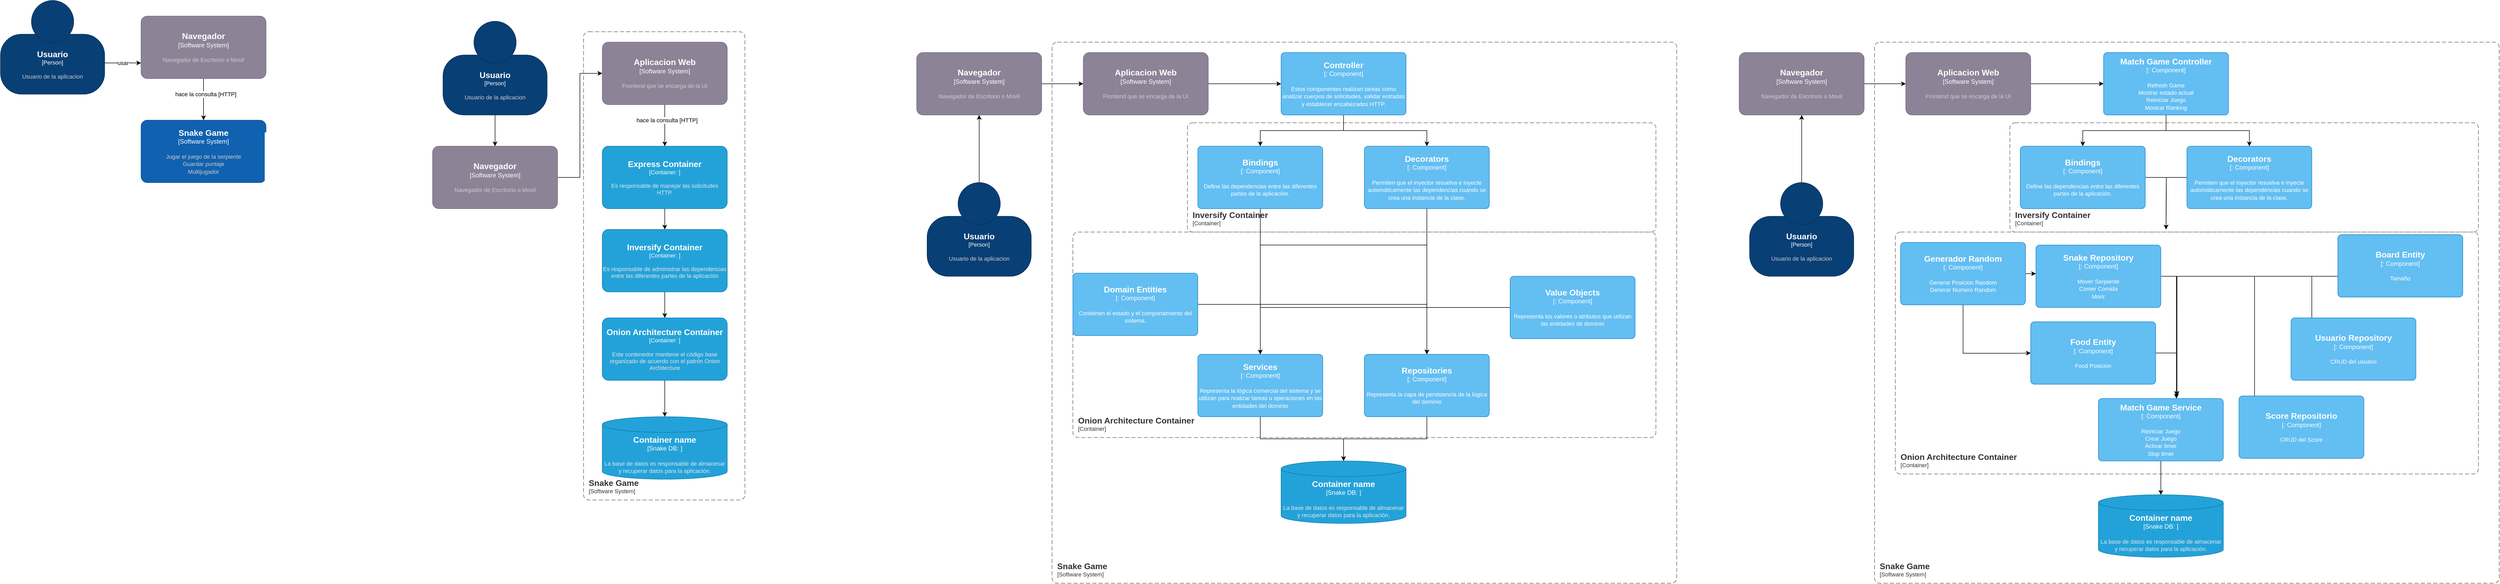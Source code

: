 <mxfile version="20.7.4" type="device"><diagram id="lMaoMi2UX7iilYHNKWhO" name="Página-1"><mxGraphModel dx="1434" dy="764" grid="1" gridSize="10" guides="1" tooltips="1" connect="1" arrows="1" fold="1" page="1" pageScale="1" pageWidth="827" pageHeight="1169" math="0" shadow="0"><root><mxCell id="0"/><mxCell id="1" parent="0"/><mxCell id="oHxj1ZGt8qhsTcHPtmDT-5" value="usar" style="edgeStyle=orthogonalEdgeStyle;rounded=0;orthogonalLoop=1;jettySize=auto;html=1;" edge="1" parent="1" source="oHxj1ZGt8qhsTcHPtmDT-1" target="oHxj1ZGt8qhsTcHPtmDT-3"><mxGeometry relative="1" as="geometry"><Array as="points"><mxPoint x="330" y="120"/><mxPoint x="330" y="120"/></Array></mxGeometry></mxCell><object placeholders="1" c4Name="Usuario" c4Type="Person" c4Description="Usuario de la aplicacion" label="&lt;font style=&quot;font-size: 16px&quot;&gt;&lt;b&gt;%c4Name%&lt;/b&gt;&lt;/font&gt;&lt;div&gt;[%c4Type%]&lt;/div&gt;&lt;br&gt;&lt;div&gt;&lt;font style=&quot;font-size: 11px&quot;&gt;&lt;font color=&quot;#cccccc&quot;&gt;%c4Description%&lt;/font&gt;&lt;/div&gt;" id="oHxj1ZGt8qhsTcHPtmDT-1"><mxCell style="html=1;fontSize=11;dashed=0;whiteSpace=wrap;fillColor=#083F75;strokeColor=#06315C;fontColor=#ffffff;shape=mxgraph.c4.person2;align=center;metaEdit=1;points=[[0.5,0,0],[1,0.5,0],[1,0.75,0],[0.75,1,0],[0.5,1,0],[0.25,1,0],[0,0.75,0],[0,0.5,0]];resizable=0;" vertex="1" parent="1"><mxGeometry x="100" width="200" height="180" as="geometry"/></mxCell></object><mxCell id="oHxj1ZGt8qhsTcHPtmDT-6" style="edgeStyle=orthogonalEdgeStyle;rounded=0;orthogonalLoop=1;jettySize=auto;html=1;" edge="1" parent="1" source="oHxj1ZGt8qhsTcHPtmDT-3" target="oHxj1ZGt8qhsTcHPtmDT-4"><mxGeometry relative="1" as="geometry"/></mxCell><mxCell id="oHxj1ZGt8qhsTcHPtmDT-7" value="&lt;span style=&quot;font-family: Helvetica, &amp;quot;VP Default&amp;quot;;&quot;&gt;hace la consulta [HTTP]&lt;/span&gt;" style="edgeLabel;html=1;align=center;verticalAlign=middle;resizable=0;points=[];" vertex="1" connectable="0" parent="oHxj1ZGt8qhsTcHPtmDT-6"><mxGeometry x="-0.25" y="4" relative="1" as="geometry"><mxPoint as="offset"/></mxGeometry></mxCell><object placeholders="1" c4Name="Navegador" c4Type="Software System" c4Description="Navegador de Escritorio o Movil" label="&lt;font style=&quot;font-size: 16px&quot;&gt;&lt;b&gt;%c4Name%&lt;/b&gt;&lt;/font&gt;&lt;div&gt;[%c4Type%]&lt;/div&gt;&lt;br&gt;&lt;div&gt;&lt;font style=&quot;font-size: 11px&quot;&gt;&lt;font color=&quot;#cccccc&quot;&gt;%c4Description%&lt;/font&gt;&lt;/div&gt;" id="oHxj1ZGt8qhsTcHPtmDT-3"><mxCell style="rounded=1;whiteSpace=wrap;html=1;labelBackgroundColor=none;fillColor=#8C8496;fontColor=#ffffff;align=center;arcSize=10;strokeColor=#736782;metaEdit=1;resizable=0;points=[[0.25,0,0],[0.5,0,0],[0.75,0,0],[1,0.25,0],[1,0.5,0],[1,0.75,0],[0.75,1,0],[0.5,1,0],[0.25,1,0],[0,0.75,0],[0,0.5,0],[0,0.25,0]];" vertex="1" parent="1"><mxGeometry x="370" y="30" width="240" height="120" as="geometry"/></mxCell></object><object placeholders="1" c4Name="Snake Game" c4Type="Software System" c4Description="Jugar el juego de la serpiente&#10;Guardar puntaje&#10;Multijugador" label="&lt;font style=&quot;font-size: 16px&quot;&gt;&lt;b&gt;%c4Name%&lt;/b&gt;&lt;/font&gt;&lt;div&gt;[%c4Type%]&lt;/div&gt;&lt;br&gt;&lt;div&gt;&lt;font style=&quot;font-size: 11px&quot;&gt;&lt;font color=&quot;#cccccc&quot;&gt;%c4Description%&lt;/font&gt;&lt;/div&gt;" id="oHxj1ZGt8qhsTcHPtmDT-4"><mxCell style="rounded=1;whiteSpace=wrap;html=1;labelBackgroundColor=none;fillColor=#1061B0;fontColor=#ffffff;align=center;arcSize=10;strokeColor=#0D5091;metaEdit=1;resizable=0;points=[[0.25,0,0],[0.5,0,0],[0.75,0,0],[1,0.25,0],[1,0.5,0],[1,0.75,0],[0.75,1,0],[0.5,1,0],[0.25,1,0],[0,0.75,0],[0,0.5,0],[0,0.25,0]];" vertex="1" parent="1"><mxGeometry x="370" y="230" width="240" height="120" as="geometry"/></mxCell></object><mxCell id="oHxj1ZGt8qhsTcHPtmDT-41" style="edgeStyle=orthogonalEdgeStyle;rounded=0;orthogonalLoop=1;jettySize=auto;html=1;entryX=0.5;entryY=0;entryDx=0;entryDy=0;entryPerimeter=0;" edge="1" parent="1" source="oHxj1ZGt8qhsTcHPtmDT-15" target="oHxj1ZGt8qhsTcHPtmDT-39"><mxGeometry relative="1" as="geometry"/></mxCell><object placeholders="1" c4Name="Usuario" c4Type="Person" c4Description="Usuario de la aplicacion" label="&lt;font style=&quot;font-size: 16px&quot;&gt;&lt;b&gt;%c4Name%&lt;/b&gt;&lt;/font&gt;&lt;div&gt;[%c4Type%]&lt;/div&gt;&lt;br&gt;&lt;div&gt;&lt;font style=&quot;font-size: 11px&quot;&gt;&lt;font color=&quot;#cccccc&quot;&gt;%c4Description%&lt;/font&gt;&lt;/div&gt;" id="oHxj1ZGt8qhsTcHPtmDT-15"><mxCell style="html=1;fontSize=11;dashed=0;whiteSpace=wrap;fillColor=#083F75;strokeColor=#06315C;fontColor=#ffffff;shape=mxgraph.c4.person2;align=center;metaEdit=1;points=[[0.5,0,0],[1,0.5,0],[1,0.75,0],[0.75,1,0],[0.5,1,0],[0.25,1,0],[0,0.75,0],[0,0.5,0]];resizable=0;" vertex="1" parent="1"><mxGeometry x="950" y="40" width="200" height="180" as="geometry"/></mxCell></object><mxCell id="oHxj1ZGt8qhsTcHPtmDT-16" style="edgeStyle=orthogonalEdgeStyle;rounded=0;orthogonalLoop=1;jettySize=auto;html=1;" edge="1" parent="1" source="oHxj1ZGt8qhsTcHPtmDT-18" target="oHxj1ZGt8qhsTcHPtmDT-20"><mxGeometry relative="1" as="geometry"><mxPoint x="1376.0" y="290" as="targetPoint"/></mxGeometry></mxCell><mxCell id="oHxj1ZGt8qhsTcHPtmDT-17" value="&lt;span style=&quot;font-family: Helvetica, &amp;quot;VP Default&amp;quot;;&quot;&gt;hace la consulta [HTTP]&lt;/span&gt;" style="edgeLabel;html=1;align=center;verticalAlign=middle;resizable=0;points=[];" vertex="1" connectable="0" parent="oHxj1ZGt8qhsTcHPtmDT-16"><mxGeometry x="-0.25" y="4" relative="1" as="geometry"><mxPoint as="offset"/></mxGeometry></mxCell><object placeholders="1" c4Name="Aplicacion Web" c4Type="Software System" c4Description="Frontend que se encarga de la UI" label="&lt;font style=&quot;font-size: 16px&quot;&gt;&lt;b&gt;%c4Name%&lt;/b&gt;&lt;/font&gt;&lt;div&gt;[%c4Type%]&lt;/div&gt;&lt;br&gt;&lt;div&gt;&lt;font style=&quot;font-size: 11px&quot;&gt;&lt;font color=&quot;#cccccc&quot;&gt;%c4Description%&lt;/font&gt;&lt;/div&gt;" id="oHxj1ZGt8qhsTcHPtmDT-18"><mxCell style="rounded=1;whiteSpace=wrap;html=1;labelBackgroundColor=none;fillColor=#8C8496;fontColor=#ffffff;align=center;arcSize=10;strokeColor=#736782;metaEdit=1;resizable=0;points=[[0.25,0,0],[0.5,0,0],[0.75,0,0],[1,0.25,0],[1,0.5,0],[1,0.75,0],[0.75,1,0],[0.5,1,0],[0.25,1,0],[0,0.75,0],[0,0.5,0],[0,0.25,0]];" vertex="1" parent="1"><mxGeometry x="1256" y="80" width="240" height="120" as="geometry"/></mxCell></object><mxCell id="oHxj1ZGt8qhsTcHPtmDT-24" style="edgeStyle=orthogonalEdgeStyle;rounded=0;orthogonalLoop=1;jettySize=auto;html=1;entryX=0.5;entryY=0;entryDx=0;entryDy=0;entryPerimeter=0;" edge="1" parent="1" source="oHxj1ZGt8qhsTcHPtmDT-20" target="oHxj1ZGt8qhsTcHPtmDT-21"><mxGeometry relative="1" as="geometry"/></mxCell><object placeholders="1" c4Name="Express Container" c4Type="Container" c4Technology="" c4Description="Es responsable de manejar las solicitudes HTTP." label="&lt;font style=&quot;font-size: 16px&quot;&gt;&lt;b&gt;%c4Name%&lt;/b&gt;&lt;/font&gt;&lt;div&gt;[%c4Type%: %c4Technology%]&lt;/div&gt;&lt;br&gt;&lt;div&gt;&lt;font style=&quot;font-size: 11px&quot;&gt;&lt;font color=&quot;#E6E6E6&quot;&gt;%c4Description%&lt;/font&gt;&lt;/div&gt;" id="oHxj1ZGt8qhsTcHPtmDT-20"><mxCell style="rounded=1;whiteSpace=wrap;html=1;fontSize=11;labelBackgroundColor=none;fillColor=#23A2D9;fontColor=#ffffff;align=center;arcSize=10;strokeColor=#0E7DAD;metaEdit=1;resizable=0;points=[[0.25,0,0],[0.5,0,0],[0.75,0,0],[1,0.25,0],[1,0.5,0],[1,0.75,0],[0.75,1,0],[0.5,1,0],[0.25,1,0],[0,0.75,0],[0,0.5,0],[0,0.25,0]];" vertex="1" parent="1"><mxGeometry x="1256" y="280" width="240" height="120" as="geometry"/></mxCell></object><mxCell id="oHxj1ZGt8qhsTcHPtmDT-25" style="edgeStyle=orthogonalEdgeStyle;rounded=0;orthogonalLoop=1;jettySize=auto;html=1;entryX=0.5;entryY=0;entryDx=0;entryDy=0;entryPerimeter=0;" edge="1" parent="1" source="oHxj1ZGt8qhsTcHPtmDT-21" target="oHxj1ZGt8qhsTcHPtmDT-22"><mxGeometry relative="1" as="geometry"/></mxCell><object placeholders="1" c4Name="Inversify Container" c4Type="Container" c4Technology="" c4Description="Es responsable de administrar las dependencias entre las diferentes partes de la aplicación" label="&lt;font style=&quot;font-size: 16px&quot;&gt;&lt;b&gt;%c4Name%&lt;/b&gt;&lt;/font&gt;&lt;div&gt;[%c4Type%: %c4Technology%]&lt;/div&gt;&lt;br&gt;&lt;div&gt;&lt;font style=&quot;font-size: 11px&quot;&gt;&lt;font color=&quot;#E6E6E6&quot;&gt;%c4Description%&lt;/font&gt;&lt;/div&gt;" id="oHxj1ZGt8qhsTcHPtmDT-21"><mxCell style="rounded=1;whiteSpace=wrap;html=1;fontSize=11;labelBackgroundColor=none;fillColor=#23A2D9;fontColor=#ffffff;align=center;arcSize=10;strokeColor=#0E7DAD;metaEdit=1;resizable=0;points=[[0.25,0,0],[0.5,0,0],[0.75,0,0],[1,0.25,0],[1,0.5,0],[1,0.75,0],[0.75,1,0],[0.5,1,0],[0.25,1,0],[0,0.75,0],[0,0.5,0],[0,0.25,0]];" vertex="1" parent="1"><mxGeometry x="1256" y="440" width="240" height="120" as="geometry"/></mxCell></object><mxCell id="oHxj1ZGt8qhsTcHPtmDT-26" style="edgeStyle=orthogonalEdgeStyle;rounded=0;orthogonalLoop=1;jettySize=auto;html=1;entryX=0.5;entryY=0;entryDx=0;entryDy=0;entryPerimeter=0;" edge="1" parent="1" source="oHxj1ZGt8qhsTcHPtmDT-22" target="oHxj1ZGt8qhsTcHPtmDT-23"><mxGeometry relative="1" as="geometry"/></mxCell><object placeholders="1" c4Name="Onion Architecture Container" c4Type="Container" c4Technology="" c4Description="Este contenedor mantiene el código base organizado de acuerdo con el patrón Onion Architecture" label="&lt;font style=&quot;font-size: 16px&quot;&gt;&lt;b&gt;%c4Name%&lt;/b&gt;&lt;/font&gt;&lt;div&gt;[%c4Type%: %c4Technology%]&lt;/div&gt;&lt;br&gt;&lt;div&gt;&lt;font style=&quot;font-size: 11px&quot;&gt;&lt;font color=&quot;#E6E6E6&quot;&gt;%c4Description%&lt;/font&gt;&lt;/div&gt;" id="oHxj1ZGt8qhsTcHPtmDT-22"><mxCell style="rounded=1;whiteSpace=wrap;html=1;fontSize=11;labelBackgroundColor=none;fillColor=#23A2D9;fontColor=#ffffff;align=center;arcSize=10;strokeColor=#0E7DAD;metaEdit=1;resizable=0;points=[[0.25,0,0],[0.5,0,0],[0.75,0,0],[1,0.25,0],[1,0.5,0],[1,0.75,0],[0.75,1,0],[0.5,1,0],[0.25,1,0],[0,0.75,0],[0,0.5,0],[0,0.25,0]];" vertex="1" parent="1"><mxGeometry x="1256" y="610" width="240" height="120" as="geometry"/></mxCell></object><object placeholders="1" c4Type="Container name" c4Container="Snake DB" c4Technology="" c4Description="La base de datos es responsable de almacenar y recuperar datos para la aplicación." label="&lt;font style=&quot;font-size: 16px&quot;&gt;&lt;b&gt;%c4Type%&lt;/b&gt;&lt;/font&gt;&lt;div&gt;[%c4Container%:&amp;nbsp;%c4Technology%]&lt;/div&gt;&lt;br&gt;&lt;div&gt;&lt;font style=&quot;font-size: 11px&quot;&gt;&lt;font color=&quot;#E6E6E6&quot;&gt;%c4Description%&lt;/font&gt;&lt;/div&gt;" id="oHxj1ZGt8qhsTcHPtmDT-23"><mxCell style="shape=cylinder3;size=15;whiteSpace=wrap;html=1;boundedLbl=1;rounded=0;labelBackgroundColor=none;fillColor=#23A2D9;fontSize=12;fontColor=#ffffff;align=center;strokeColor=#0E7DAD;metaEdit=1;points=[[0.5,0,0],[1,0.25,0],[1,0.5,0],[1,0.75,0],[0.5,1,0],[0,0.75,0],[0,0.5,0],[0,0.25,0]];resizable=0;" vertex="1" parent="1"><mxGeometry x="1256" y="800" width="240" height="120" as="geometry"/></mxCell></object><mxCell id="oHxj1ZGt8qhsTcHPtmDT-40" style="edgeStyle=orthogonalEdgeStyle;rounded=0;orthogonalLoop=1;jettySize=auto;html=1;entryX=0;entryY=0.5;entryDx=0;entryDy=0;entryPerimeter=0;" edge="1" parent="1" source="oHxj1ZGt8qhsTcHPtmDT-39" target="oHxj1ZGt8qhsTcHPtmDT-18"><mxGeometry relative="1" as="geometry"/></mxCell><object placeholders="1" c4Name="Navegador" c4Type="Software System" c4Description="Navegador de Escritorio o Movil" label="&lt;font style=&quot;font-size: 16px&quot;&gt;&lt;b&gt;%c4Name%&lt;/b&gt;&lt;/font&gt;&lt;div&gt;[%c4Type%]&lt;/div&gt;&lt;br&gt;&lt;div&gt;&lt;font style=&quot;font-size: 11px&quot;&gt;&lt;font color=&quot;#cccccc&quot;&gt;%c4Description%&lt;/font&gt;&lt;/div&gt;" id="oHxj1ZGt8qhsTcHPtmDT-39"><mxCell style="rounded=1;whiteSpace=wrap;html=1;labelBackgroundColor=none;fillColor=#8C8496;fontColor=#ffffff;align=center;arcSize=10;strokeColor=#736782;metaEdit=1;resizable=0;points=[[0.25,0,0],[0.5,0,0],[0.75,0,0],[1,0.25,0],[1,0.5,0],[1,0.75,0],[0.75,1,0],[0.5,1,0],[0.25,1,0],[0,0.75,0],[0,0.5,0],[0,0.25,0]];" vertex="1" parent="1"><mxGeometry x="930" y="280" width="240" height="120" as="geometry"/></mxCell></object><object placeholders="1" c4Name="Snake Game" c4Type="" c4Application="Software System" label="&lt;font style=&quot;font-size: 16px&quot;&gt;&lt;b&gt;&lt;div style=&quot;text-align: left&quot;&gt;%c4Name%&lt;/div&gt;&lt;/b&gt;&lt;/font&gt;&lt;div style=&quot;text-align: left&quot;&gt;[%c4Application%]&lt;/div&gt;" id="oHxj1ZGt8qhsTcHPtmDT-43"><mxCell style="rounded=1;fontSize=11;whiteSpace=wrap;html=1;dashed=1;arcSize=20;fillColor=none;strokeColor=#666666;fontColor=#333333;labelBackgroundColor=none;align=left;verticalAlign=bottom;labelBorderColor=none;spacingTop=0;spacing=10;dashPattern=8 4;metaEdit=1;rotatable=0;perimeter=rectanglePerimeter;noLabel=0;labelPadding=0;allowArrows=0;connectable=0;expand=0;recursiveResize=0;editable=1;pointerEvents=0;absoluteArcSize=1;points=[[0.25,0,0],[0.5,0,0],[0.75,0,0],[1,0.25,0],[1,0.5,0],[1,0.75,0],[0.75,1,0],[0.5,1,0],[0.25,1,0],[0,0.75,0],[0,0.5,0],[0,0.25,0]];" vertex="1" parent="1"><mxGeometry x="1220" y="60" width="310" height="900" as="geometry"/></mxCell></object><mxCell id="oHxj1ZGt8qhsTcHPtmDT-45" style="edgeStyle=orthogonalEdgeStyle;rounded=0;orthogonalLoop=1;jettySize=auto;html=1;entryX=0.5;entryY=1;entryDx=0;entryDy=0;entryPerimeter=0;" edge="1" parent="1" source="oHxj1ZGt8qhsTcHPtmDT-46" target="oHxj1ZGt8qhsTcHPtmDT-58"><mxGeometry relative="1" as="geometry"/></mxCell><object placeholders="1" c4Name="Usuario" c4Type="Person" c4Description="Usuario de la aplicacion" label="&lt;font style=&quot;font-size: 16px&quot;&gt;&lt;b&gt;%c4Name%&lt;/b&gt;&lt;/font&gt;&lt;div&gt;[%c4Type%]&lt;/div&gt;&lt;br&gt;&lt;div&gt;&lt;font style=&quot;font-size: 11px&quot;&gt;&lt;font color=&quot;#cccccc&quot;&gt;%c4Description%&lt;/font&gt;&lt;/div&gt;" id="oHxj1ZGt8qhsTcHPtmDT-46"><mxCell style="html=1;fontSize=11;dashed=0;whiteSpace=wrap;fillColor=#083F75;strokeColor=#06315C;fontColor=#ffffff;shape=mxgraph.c4.person2;align=center;metaEdit=1;points=[[0.5,0,0],[1,0.5,0],[1,0.75,0],[0.75,1,0],[0.5,1,0],[0.25,1,0],[0,0.75,0],[0,0.5,0]];resizable=0;" vertex="1" parent="1"><mxGeometry x="1880" y="350" width="200" height="180" as="geometry"/></mxCell></object><mxCell id="oHxj1ZGt8qhsTcHPtmDT-62" style="edgeStyle=orthogonalEdgeStyle;rounded=0;orthogonalLoop=1;jettySize=auto;html=1;entryX=0;entryY=0.5;entryDx=0;entryDy=0;entryPerimeter=0;" edge="1" parent="1" source="oHxj1ZGt8qhsTcHPtmDT-49" target="oHxj1ZGt8qhsTcHPtmDT-60"><mxGeometry relative="1" as="geometry"/></mxCell><object placeholders="1" c4Name="Aplicacion Web" c4Type="Software System" c4Description="Frontend que se encarga de la UI" label="&lt;font style=&quot;font-size: 16px&quot;&gt;&lt;b&gt;%c4Name%&lt;/b&gt;&lt;/font&gt;&lt;div&gt;[%c4Type%]&lt;/div&gt;&lt;br&gt;&lt;div&gt;&lt;font style=&quot;font-size: 11px&quot;&gt;&lt;font color=&quot;#cccccc&quot;&gt;%c4Description%&lt;/font&gt;&lt;/div&gt;" id="oHxj1ZGt8qhsTcHPtmDT-49"><mxCell style="rounded=1;whiteSpace=wrap;html=1;labelBackgroundColor=none;fillColor=#8C8496;fontColor=#ffffff;align=center;arcSize=10;strokeColor=#736782;metaEdit=1;resizable=0;points=[[0.25,0,0],[0.5,0,0],[0.75,0,0],[1,0.25,0],[1,0.5,0],[1,0.75,0],[0.75,1,0],[0.5,1,0],[0.25,1,0],[0,0.75,0],[0,0.5,0],[0,0.25,0]];" vertex="1" parent="1"><mxGeometry x="2180" y="100" width="240" height="120" as="geometry"/></mxCell></object><mxCell id="oHxj1ZGt8qhsTcHPtmDT-57" style="edgeStyle=orthogonalEdgeStyle;rounded=0;orthogonalLoop=1;jettySize=auto;html=1;entryX=0;entryY=0.5;entryDx=0;entryDy=0;entryPerimeter=0;" edge="1" parent="1" source="oHxj1ZGt8qhsTcHPtmDT-58" target="oHxj1ZGt8qhsTcHPtmDT-49"><mxGeometry relative="1" as="geometry"/></mxCell><object placeholders="1" c4Name="Navegador" c4Type="Software System" c4Description="Navegador de Escritorio o Movil" label="&lt;font style=&quot;font-size: 16px&quot;&gt;&lt;b&gt;%c4Name%&lt;/b&gt;&lt;/font&gt;&lt;div&gt;[%c4Type%]&lt;/div&gt;&lt;br&gt;&lt;div&gt;&lt;font style=&quot;font-size: 11px&quot;&gt;&lt;font color=&quot;#cccccc&quot;&gt;%c4Description%&lt;/font&gt;&lt;/div&gt;" id="oHxj1ZGt8qhsTcHPtmDT-58"><mxCell style="rounded=1;whiteSpace=wrap;html=1;labelBackgroundColor=none;fillColor=#8C8496;fontColor=#ffffff;align=center;arcSize=10;strokeColor=#736782;metaEdit=1;resizable=0;points=[[0.25,0,0],[0.5,0,0],[0.75,0,0],[1,0.25,0],[1,0.5,0],[1,0.75,0],[0.75,1,0],[0.5,1,0],[0.25,1,0],[0,0.75,0],[0,0.5,0],[0,0.25,0]];" vertex="1" parent="1"><mxGeometry x="1860" y="100" width="240" height="120" as="geometry"/></mxCell></object><object placeholders="1" c4Name="Snake Game" c4Type="" c4Application="Software System" label="&lt;font style=&quot;font-size: 16px&quot;&gt;&lt;b&gt;&lt;div style=&quot;text-align: left&quot;&gt;%c4Name%&lt;/div&gt;&lt;/b&gt;&lt;/font&gt;&lt;div style=&quot;text-align: left&quot;&gt;[%c4Application%]&lt;/div&gt;" id="oHxj1ZGt8qhsTcHPtmDT-59"><mxCell style="rounded=1;fontSize=11;whiteSpace=wrap;html=1;dashed=1;arcSize=20;fillColor=none;strokeColor=#666666;fontColor=#333333;labelBackgroundColor=none;align=left;verticalAlign=bottom;labelBorderColor=none;spacingTop=0;spacing=10;dashPattern=8 4;metaEdit=1;rotatable=0;perimeter=rectanglePerimeter;noLabel=0;labelPadding=0;allowArrows=0;connectable=0;expand=0;recursiveResize=0;editable=1;pointerEvents=0;absoluteArcSize=1;points=[[0.25,0,0],[0.5,0,0],[0.75,0,0],[1,0.25,0],[1,0.5,0],[1,0.75,0],[0.75,1,0],[0.5,1,0],[0.25,1,0],[0,0.75,0],[0,0.5,0],[0,0.25,0]];" vertex="1" parent="1"><mxGeometry x="2120" y="80" width="1200" height="1040" as="geometry"/></mxCell></object><mxCell id="oHxj1ZGt8qhsTcHPtmDT-63" style="edgeStyle=orthogonalEdgeStyle;rounded=0;orthogonalLoop=1;jettySize=auto;html=1;entryX=0.5;entryY=0;entryDx=0;entryDy=0;entryPerimeter=0;" edge="1" parent="1" source="oHxj1ZGt8qhsTcHPtmDT-60" target="oHxj1ZGt8qhsTcHPtmDT-61"><mxGeometry relative="1" as="geometry"/></mxCell><mxCell id="oHxj1ZGt8qhsTcHPtmDT-65" style="edgeStyle=orthogonalEdgeStyle;rounded=0;orthogonalLoop=1;jettySize=auto;html=1;entryX=0.5;entryY=0;entryDx=0;entryDy=0;entryPerimeter=0;" edge="1" parent="1" source="oHxj1ZGt8qhsTcHPtmDT-60" target="oHxj1ZGt8qhsTcHPtmDT-64"><mxGeometry relative="1" as="geometry"/></mxCell><object placeholders="1" c4Name="Controller" c4Type="" c4Technology="Component" c4Description="Estos componentes realizan tareas como analizar cuerpos de solicitudes, validar entradas y establecer encabezados HTTP." label="&lt;font style=&quot;font-size: 16px&quot;&gt;&lt;b&gt;%c4Name%&lt;/b&gt;&lt;/font&gt;&lt;div&gt;[%c4Type%: %c4Technology%]&lt;/div&gt;&lt;br&gt;&lt;div&gt;&lt;font style=&quot;font-size: 11px&quot;&gt;%c4Description%&lt;/font&gt;&lt;/div&gt;" id="oHxj1ZGt8qhsTcHPtmDT-60"><mxCell style="rounded=1;whiteSpace=wrap;html=1;labelBackgroundColor=none;fillColor=#63BEF2;fontColor=#ffffff;align=center;arcSize=6;strokeColor=#2086C9;metaEdit=1;resizable=0;points=[[0.25,0,0],[0.5,0,0],[0.75,0,0],[1,0.25,0],[1,0.5,0],[1,0.75,0],[0.75,1,0],[0.5,1,0],[0.25,1,0],[0,0.75,0],[0,0.5,0],[0,0.25,0]];" vertex="1" parent="1"><mxGeometry x="2560" y="100" width="240" height="120" as="geometry"/></mxCell></object><mxCell id="oHxj1ZGt8qhsTcHPtmDT-80" style="edgeStyle=orthogonalEdgeStyle;rounded=0;orthogonalLoop=1;jettySize=auto;html=1;" edge="1" parent="1" source="oHxj1ZGt8qhsTcHPtmDT-61" target="oHxj1ZGt8qhsTcHPtmDT-72"><mxGeometry relative="1" as="geometry"/></mxCell><mxCell id="oHxj1ZGt8qhsTcHPtmDT-81" style="edgeStyle=orthogonalEdgeStyle;rounded=0;orthogonalLoop=1;jettySize=auto;html=1;" edge="1" parent="1" source="oHxj1ZGt8qhsTcHPtmDT-61" target="oHxj1ZGt8qhsTcHPtmDT-71"><mxGeometry relative="1" as="geometry"><Array as="points"><mxPoint x="2520" y="470"/><mxPoint x="2840" y="470"/></Array></mxGeometry></mxCell><object placeholders="1" c4Name="Bindings" c4Type="" c4Technology="Component" c4Description="Define las dependencias entre las diferentes partes de la aplicación." label="&lt;font style=&quot;font-size: 16px&quot;&gt;&lt;b&gt;%c4Name%&lt;/b&gt;&lt;/font&gt;&lt;div&gt;[%c4Type%: %c4Technology%]&lt;/div&gt;&lt;br&gt;&lt;div&gt;&lt;font style=&quot;font-size: 11px&quot;&gt;%c4Description%&lt;/font&gt;&lt;/div&gt;" id="oHxj1ZGt8qhsTcHPtmDT-61"><mxCell style="rounded=1;whiteSpace=wrap;html=1;labelBackgroundColor=none;fillColor=#63BEF2;fontColor=#ffffff;align=center;arcSize=6;strokeColor=#2086C9;metaEdit=1;resizable=0;points=[[0.25,0,0],[0.5,0,0],[0.75,0,0],[1,0.25,0],[1,0.5,0],[1,0.75,0],[0.75,1,0],[0.5,1,0],[0.25,1,0],[0,0.75,0],[0,0.5,0],[0,0.25,0]];" vertex="1" parent="1"><mxGeometry x="2400" y="280" width="240" height="120" as="geometry"/></mxCell></object><mxCell id="oHxj1ZGt8qhsTcHPtmDT-73" style="edgeStyle=orthogonalEdgeStyle;rounded=0;orthogonalLoop=1;jettySize=auto;html=1;" edge="1" parent="1" source="oHxj1ZGt8qhsTcHPtmDT-64" target="oHxj1ZGt8qhsTcHPtmDT-71"><mxGeometry relative="1" as="geometry"/></mxCell><object placeholders="1" c4Name="Decorators" c4Type="" c4Technology="Component" c4Description="Permiten que el inyector resuelva e inyecte automáticamente las dependencias cuando se crea una instancia de la clase." label="&lt;font style=&quot;font-size: 16px&quot;&gt;&lt;b&gt;%c4Name%&lt;/b&gt;&lt;/font&gt;&lt;div&gt;[%c4Type%: %c4Technology%]&lt;/div&gt;&lt;br&gt;&lt;div&gt;&lt;font style=&quot;font-size: 11px&quot;&gt;%c4Description%&lt;/font&gt;&lt;/div&gt;" id="oHxj1ZGt8qhsTcHPtmDT-64"><mxCell style="rounded=1;whiteSpace=wrap;html=1;labelBackgroundColor=none;fillColor=#63BEF2;fontColor=#ffffff;align=center;arcSize=6;strokeColor=#2086C9;metaEdit=1;resizable=0;points=[[0.25,0,0],[0.5,0,0],[0.75,0,0],[1,0.25,0],[1,0.5,0],[1,0.75,0],[0.75,1,0],[0.5,1,0],[0.25,1,0],[0,0.75,0],[0,0.5,0],[0,0.25,0]];" vertex="1" parent="1"><mxGeometry x="2720" y="280" width="240" height="120" as="geometry"/></mxCell></object><object placeholders="1" c4Name="Inversify Container" c4Type="ContainerScopeBoundary" c4Application="Container" label="&lt;font style=&quot;font-size: 16px&quot;&gt;&lt;b&gt;&lt;div style=&quot;text-align: left&quot;&gt;%c4Name%&lt;/div&gt;&lt;/b&gt;&lt;/font&gt;&lt;div style=&quot;text-align: left&quot;&gt;[%c4Application%]&lt;/div&gt;" id="oHxj1ZGt8qhsTcHPtmDT-66"><mxCell style="rounded=1;fontSize=11;whiteSpace=wrap;html=1;dashed=1;arcSize=20;fillColor=none;strokeColor=#666666;fontColor=#333333;labelBackgroundColor=none;align=left;verticalAlign=bottom;labelBorderColor=none;spacingTop=0;spacing=10;dashPattern=8 4;metaEdit=1;rotatable=0;perimeter=rectanglePerimeter;noLabel=0;labelPadding=0;allowArrows=0;connectable=0;expand=0;recursiveResize=0;editable=1;pointerEvents=0;absoluteArcSize=1;points=[[0.25,0,0],[0.5,0,0],[0.75,0,0],[1,0.25,0],[1,0.5,0],[1,0.75,0],[0.75,1,0],[0.5,1,0],[0.25,1,0],[0,0.75,0],[0,0.5,0],[0,0.25,0]];" vertex="1" parent="1"><mxGeometry x="2380" y="235" width="900" height="210" as="geometry"/></mxCell></object><object placeholders="1" c4Name="Onion Architecture Container" c4Type="ContainerScopeBoundary" c4Application="Container" label="&lt;font style=&quot;font-size: 16px&quot;&gt;&lt;b&gt;&lt;div style=&quot;text-align: left&quot;&gt;%c4Name%&lt;/div&gt;&lt;/b&gt;&lt;/font&gt;&lt;div style=&quot;text-align: left&quot;&gt;[%c4Application%]&lt;/div&gt;" id="oHxj1ZGt8qhsTcHPtmDT-67"><mxCell style="rounded=1;fontSize=11;whiteSpace=wrap;html=1;dashed=1;arcSize=20;fillColor=none;strokeColor=#666666;fontColor=#333333;labelBackgroundColor=none;align=left;verticalAlign=bottom;labelBorderColor=none;spacingTop=0;spacing=10;dashPattern=8 4;metaEdit=1;rotatable=0;perimeter=rectanglePerimeter;noLabel=0;labelPadding=0;allowArrows=0;connectable=0;expand=0;recursiveResize=0;editable=1;pointerEvents=0;absoluteArcSize=1;points=[[0.25,0,0],[0.5,0,0],[0.75,0,0],[1,0.25,0],[1,0.5,0],[1,0.75,0],[0.75,1,0],[0.5,1,0],[0.25,1,0],[0,0.75,0],[0,0.5,0],[0,0.25,0]];" vertex="1" parent="1"><mxGeometry x="2160" y="445" width="1120" height="395" as="geometry"/></mxCell></object><mxCell id="oHxj1ZGt8qhsTcHPtmDT-82" style="edgeStyle=orthogonalEdgeStyle;rounded=0;orthogonalLoop=1;jettySize=auto;html=1;entryX=0.5;entryY=0;entryDx=0;entryDy=0;entryPerimeter=0;" edge="1" parent="1" source="oHxj1ZGt8qhsTcHPtmDT-69" target="oHxj1ZGt8qhsTcHPtmDT-71"><mxGeometry relative="1" as="geometry"/></mxCell><object placeholders="1" c4Name="Domain Entities" c4Type="" c4Technology="Component" c4Description="Contienen el estado y el comportamiento del sistema." label="&lt;font style=&quot;font-size: 16px&quot;&gt;&lt;b&gt;%c4Name%&lt;/b&gt;&lt;/font&gt;&lt;div&gt;[%c4Type%: %c4Technology%]&lt;/div&gt;&lt;br&gt;&lt;div&gt;&lt;font style=&quot;font-size: 11px&quot;&gt;%c4Description%&lt;/font&gt;&lt;/div&gt;" id="oHxj1ZGt8qhsTcHPtmDT-69"><mxCell style="rounded=1;whiteSpace=wrap;html=1;labelBackgroundColor=none;fillColor=#63BEF2;fontColor=#ffffff;align=center;arcSize=6;strokeColor=#2086C9;metaEdit=1;resizable=0;points=[[0.25,0,0],[0.5,0,0],[0.75,0,0],[1,0.25,0],[1,0.5,0],[1,0.75,0],[0.75,1,0],[0.5,1,0],[0.25,1,0],[0,0.75,0],[0,0.5,0],[0,0.25,0]];" vertex="1" parent="1"><mxGeometry x="2160" y="524" width="240" height="120" as="geometry"/></mxCell></object><mxCell id="oHxj1ZGt8qhsTcHPtmDT-84" style="edgeStyle=orthogonalEdgeStyle;rounded=0;orthogonalLoop=1;jettySize=auto;html=1;entryX=0.5;entryY=0;entryDx=0;entryDy=0;entryPerimeter=0;" edge="1" parent="1" source="oHxj1ZGt8qhsTcHPtmDT-70" target="oHxj1ZGt8qhsTcHPtmDT-72"><mxGeometry relative="1" as="geometry"><Array as="points"><mxPoint x="3120" y="590"/><mxPoint x="2520" y="590"/></Array></mxGeometry></mxCell><object placeholders="1" c4Name="Value Objects" c4Type="" c4Technology="Component" c4Description="Representa los valores o atributos que utilizan las entidades de dominio" label="&lt;font style=&quot;font-size: 16px&quot;&gt;&lt;b&gt;%c4Name%&lt;/b&gt;&lt;/font&gt;&lt;div&gt;[%c4Type%: %c4Technology%]&lt;/div&gt;&lt;br&gt;&lt;div&gt;&lt;font style=&quot;font-size: 11px&quot;&gt;%c4Description%&lt;/font&gt;&lt;/div&gt;" id="oHxj1ZGt8qhsTcHPtmDT-70"><mxCell style="rounded=1;whiteSpace=wrap;html=1;labelBackgroundColor=none;fillColor=#63BEF2;fontColor=#ffffff;align=center;arcSize=6;strokeColor=#2086C9;metaEdit=1;resizable=0;points=[[0.25,0,0],[0.5,0,0],[0.75,0,0],[1,0.25,0],[1,0.5,0],[1,0.75,0],[0.75,1,0],[0.5,1,0],[0.25,1,0],[0,0.75,0],[0,0.5,0],[0,0.25,0]];" vertex="1" parent="1"><mxGeometry x="3000" y="530" width="240" height="120" as="geometry"/></mxCell></object><mxCell id="oHxj1ZGt8qhsTcHPtmDT-87" style="edgeStyle=orthogonalEdgeStyle;rounded=0;orthogonalLoop=1;jettySize=auto;html=1;" edge="1" parent="1" source="oHxj1ZGt8qhsTcHPtmDT-71" target="oHxj1ZGt8qhsTcHPtmDT-85"><mxGeometry relative="1" as="geometry"/></mxCell><object placeholders="1" c4Name="Repositories" c4Type="" c4Technology="Component" c4Description="Representa la capa de persistencia de la lógica del dominio" label="&lt;font style=&quot;font-size: 16px&quot;&gt;&lt;b&gt;%c4Name%&lt;/b&gt;&lt;/font&gt;&lt;div&gt;[%c4Type%: %c4Technology%]&lt;/div&gt;&lt;br&gt;&lt;div&gt;&lt;font style=&quot;font-size: 11px&quot;&gt;%c4Description%&lt;/font&gt;&lt;/div&gt;" id="oHxj1ZGt8qhsTcHPtmDT-71"><mxCell style="rounded=1;whiteSpace=wrap;html=1;labelBackgroundColor=none;fillColor=#63BEF2;fontColor=#ffffff;align=center;arcSize=6;strokeColor=#2086C9;metaEdit=1;resizable=0;points=[[0.25,0,0],[0.5,0,0],[0.75,0,0],[1,0.25,0],[1,0.5,0],[1,0.75,0],[0.75,1,0],[0.5,1,0],[0.25,1,0],[0,0.75,0],[0,0.5,0],[0,0.25,0]];" vertex="1" parent="1"><mxGeometry x="2720" y="680" width="240" height="120" as="geometry"/></mxCell></object><mxCell id="oHxj1ZGt8qhsTcHPtmDT-86" style="edgeStyle=orthogonalEdgeStyle;rounded=0;orthogonalLoop=1;jettySize=auto;html=1;" edge="1" parent="1" source="oHxj1ZGt8qhsTcHPtmDT-72" target="oHxj1ZGt8qhsTcHPtmDT-85"><mxGeometry relative="1" as="geometry"/></mxCell><object placeholders="1" c4Name="Services" c4Type="" c4Technology="Component" c4Description="Representa la lógica comercial del sistema y se utilizan para realizar tareas u operaciones en las entidades del dominio" label="&lt;font style=&quot;font-size: 16px&quot;&gt;&lt;b&gt;%c4Name%&lt;/b&gt;&lt;/font&gt;&lt;div&gt;[%c4Type%: %c4Technology%]&lt;/div&gt;&lt;br&gt;&lt;div&gt;&lt;font style=&quot;font-size: 11px&quot;&gt;%c4Description%&lt;/font&gt;&lt;/div&gt;" id="oHxj1ZGt8qhsTcHPtmDT-72"><mxCell style="rounded=1;whiteSpace=wrap;html=1;labelBackgroundColor=none;fillColor=#63BEF2;fontColor=#ffffff;align=center;arcSize=6;strokeColor=#2086C9;metaEdit=1;resizable=0;points=[[0.25,0,0],[0.5,0,0],[0.75,0,0],[1,0.25,0],[1,0.5,0],[1,0.75,0],[0.75,1,0],[0.5,1,0],[0.25,1,0],[0,0.75,0],[0,0.5,0],[0,0.25,0]];" vertex="1" parent="1"><mxGeometry x="2400" y="680" width="240" height="120" as="geometry"/></mxCell></object><object placeholders="1" c4Type="Container name" c4Container="Snake DB" c4Technology="" c4Description="La base de datos es responsable de almacenar y recuperar datos para la aplicación." label="&lt;font style=&quot;font-size: 16px&quot;&gt;&lt;b&gt;%c4Type%&lt;/b&gt;&lt;/font&gt;&lt;div&gt;[%c4Container%:&amp;nbsp;%c4Technology%]&lt;/div&gt;&lt;br&gt;&lt;div&gt;&lt;font style=&quot;font-size: 11px&quot;&gt;&lt;font color=&quot;#E6E6E6&quot;&gt;%c4Description%&lt;/font&gt;&lt;/div&gt;" id="oHxj1ZGt8qhsTcHPtmDT-85"><mxCell style="shape=cylinder3;size=15;whiteSpace=wrap;html=1;boundedLbl=1;rounded=0;labelBackgroundColor=none;fillColor=#23A2D9;fontSize=12;fontColor=#ffffff;align=center;strokeColor=#0E7DAD;metaEdit=1;points=[[0.5,0,0],[1,0.25,0],[1,0.5,0],[1,0.75,0],[0.5,1,0],[0,0.75,0],[0,0.5,0],[0,0.25,0]];resizable=0;" vertex="1" parent="1"><mxGeometry x="2560" y="885" width="240" height="120" as="geometry"/></mxCell></object><mxCell id="oHxj1ZGt8qhsTcHPtmDT-88" style="edgeStyle=orthogonalEdgeStyle;rounded=0;orthogonalLoop=1;jettySize=auto;html=1;entryX=0.5;entryY=1;entryDx=0;entryDy=0;entryPerimeter=0;" edge="1" parent="1" source="oHxj1ZGt8qhsTcHPtmDT-89" target="oHxj1ZGt8qhsTcHPtmDT-93"><mxGeometry relative="1" as="geometry"/></mxCell><object placeholders="1" c4Name="Usuario" c4Type="Person" c4Description="Usuario de la aplicacion" label="&lt;font style=&quot;font-size: 16px&quot;&gt;&lt;b&gt;%c4Name%&lt;/b&gt;&lt;/font&gt;&lt;div&gt;[%c4Type%]&lt;/div&gt;&lt;br&gt;&lt;div&gt;&lt;font style=&quot;font-size: 11px&quot;&gt;&lt;font color=&quot;#cccccc&quot;&gt;%c4Description%&lt;/font&gt;&lt;/div&gt;" id="oHxj1ZGt8qhsTcHPtmDT-89"><mxCell style="html=1;fontSize=11;dashed=0;whiteSpace=wrap;fillColor=#083F75;strokeColor=#06315C;fontColor=#ffffff;shape=mxgraph.c4.person2;align=center;metaEdit=1;points=[[0.5,0,0],[1,0.5,0],[1,0.75,0],[0.75,1,0],[0.5,1,0],[0.25,1,0],[0,0.75,0],[0,0.5,0]];resizable=0;" vertex="1" parent="1"><mxGeometry x="3460" y="350" width="200" height="180" as="geometry"/></mxCell></object><mxCell id="oHxj1ZGt8qhsTcHPtmDT-90" style="edgeStyle=orthogonalEdgeStyle;rounded=0;orthogonalLoop=1;jettySize=auto;html=1;entryX=0;entryY=0.5;entryDx=0;entryDy=0;entryPerimeter=0;" edge="1" parent="1" source="oHxj1ZGt8qhsTcHPtmDT-91" target="oHxj1ZGt8qhsTcHPtmDT-97"><mxGeometry relative="1" as="geometry"/></mxCell><object placeholders="1" c4Name="Aplicacion Web" c4Type="Software System" c4Description="Frontend que se encarga de la UI" label="&lt;font style=&quot;font-size: 16px&quot;&gt;&lt;b&gt;%c4Name%&lt;/b&gt;&lt;/font&gt;&lt;div&gt;[%c4Type%]&lt;/div&gt;&lt;br&gt;&lt;div&gt;&lt;font style=&quot;font-size: 11px&quot;&gt;&lt;font color=&quot;#cccccc&quot;&gt;%c4Description%&lt;/font&gt;&lt;/div&gt;" id="oHxj1ZGt8qhsTcHPtmDT-91"><mxCell style="rounded=1;whiteSpace=wrap;html=1;labelBackgroundColor=none;fillColor=#8C8496;fontColor=#ffffff;align=center;arcSize=10;strokeColor=#736782;metaEdit=1;resizable=0;points=[[0.25,0,0],[0.5,0,0],[0.75,0,0],[1,0.25,0],[1,0.5,0],[1,0.75,0],[0.75,1,0],[0.5,1,0],[0.25,1,0],[0,0.75,0],[0,0.5,0],[0,0.25,0]];" vertex="1" parent="1"><mxGeometry x="3760" y="100" width="240" height="120" as="geometry"/></mxCell></object><mxCell id="oHxj1ZGt8qhsTcHPtmDT-92" style="edgeStyle=orthogonalEdgeStyle;rounded=0;orthogonalLoop=1;jettySize=auto;html=1;entryX=0;entryY=0.5;entryDx=0;entryDy=0;entryPerimeter=0;" edge="1" parent="1" source="oHxj1ZGt8qhsTcHPtmDT-93" target="oHxj1ZGt8qhsTcHPtmDT-91"><mxGeometry relative="1" as="geometry"/></mxCell><object placeholders="1" c4Name="Navegador" c4Type="Software System" c4Description="Navegador de Escritorio o Movil" label="&lt;font style=&quot;font-size: 16px&quot;&gt;&lt;b&gt;%c4Name%&lt;/b&gt;&lt;/font&gt;&lt;div&gt;[%c4Type%]&lt;/div&gt;&lt;br&gt;&lt;div&gt;&lt;font style=&quot;font-size: 11px&quot;&gt;&lt;font color=&quot;#cccccc&quot;&gt;%c4Description%&lt;/font&gt;&lt;/div&gt;" id="oHxj1ZGt8qhsTcHPtmDT-93"><mxCell style="rounded=1;whiteSpace=wrap;html=1;labelBackgroundColor=none;fillColor=#8C8496;fontColor=#ffffff;align=center;arcSize=10;strokeColor=#736782;metaEdit=1;resizable=0;points=[[0.25,0,0],[0.5,0,0],[0.75,0,0],[1,0.25,0],[1,0.5,0],[1,0.75,0],[0.75,1,0],[0.5,1,0],[0.25,1,0],[0,0.75,0],[0,0.5,0],[0,0.25,0]];" vertex="1" parent="1"><mxGeometry x="3440" y="100" width="240" height="120" as="geometry"/></mxCell></object><object placeholders="1" c4Name="Snake Game" c4Type="" c4Application="Software System" label="&lt;font style=&quot;font-size: 16px&quot;&gt;&lt;b&gt;&lt;div style=&quot;text-align: left&quot;&gt;%c4Name%&lt;/div&gt;&lt;/b&gt;&lt;/font&gt;&lt;div style=&quot;text-align: left&quot;&gt;[%c4Application%]&lt;/div&gt;" id="oHxj1ZGt8qhsTcHPtmDT-94"><mxCell style="rounded=1;fontSize=11;whiteSpace=wrap;html=1;dashed=1;arcSize=20;fillColor=none;strokeColor=#666666;fontColor=#333333;labelBackgroundColor=none;align=left;verticalAlign=bottom;labelBorderColor=none;spacingTop=0;spacing=10;dashPattern=8 4;metaEdit=1;rotatable=0;perimeter=rectanglePerimeter;noLabel=0;labelPadding=0;allowArrows=0;connectable=0;expand=0;recursiveResize=0;editable=1;pointerEvents=0;absoluteArcSize=1;points=[[0.25,0,0],[0.5,0,0],[0.75,0,0],[1,0.25,0],[1,0.5,0],[1,0.75,0],[0.75,1,0],[0.5,1,0],[0.25,1,0],[0,0.75,0],[0,0.5,0],[0,0.25,0]];" vertex="1" parent="1"><mxGeometry x="3700" y="80" width="1200" height="1040" as="geometry"/></mxCell></object><mxCell id="oHxj1ZGt8qhsTcHPtmDT-95" style="edgeStyle=orthogonalEdgeStyle;rounded=0;orthogonalLoop=1;jettySize=auto;html=1;entryX=0.5;entryY=0;entryDx=0;entryDy=0;entryPerimeter=0;" edge="1" parent="1" source="oHxj1ZGt8qhsTcHPtmDT-97" target="oHxj1ZGt8qhsTcHPtmDT-100"><mxGeometry relative="1" as="geometry"/></mxCell><mxCell id="oHxj1ZGt8qhsTcHPtmDT-96" style="edgeStyle=orthogonalEdgeStyle;rounded=0;orthogonalLoop=1;jettySize=auto;html=1;entryX=0.5;entryY=0;entryDx=0;entryDy=0;entryPerimeter=0;" edge="1" parent="1" source="oHxj1ZGt8qhsTcHPtmDT-97" target="oHxj1ZGt8qhsTcHPtmDT-102"><mxGeometry relative="1" as="geometry"/></mxCell><object placeholders="1" c4Name="Match Game Controller" c4Type="" c4Technology="Component" c4Description="Refresh Game&#10;Mostrar estado actual&#10;Reiniciar Juego&#10;Mostrar Ranking" label="&lt;font style=&quot;font-size: 16px&quot;&gt;&lt;b&gt;%c4Name%&lt;/b&gt;&lt;/font&gt;&lt;div&gt;[%c4Type%: %c4Technology%]&lt;/div&gt;&lt;br&gt;&lt;div&gt;&lt;font style=&quot;font-size: 11px&quot;&gt;%c4Description%&lt;/font&gt;&lt;/div&gt;" id="oHxj1ZGt8qhsTcHPtmDT-97"><mxCell style="rounded=1;whiteSpace=wrap;html=1;labelBackgroundColor=none;fillColor=#63BEF2;fontColor=#ffffff;align=center;arcSize=6;strokeColor=#2086C9;metaEdit=1;resizable=0;points=[[0.25,0,0],[0.5,0,0],[0.75,0,0],[1,0.25,0],[1,0.5,0],[1,0.75,0],[0.75,1,0],[0.5,1,0],[0.25,1,0],[0,0.75,0],[0,0.5,0],[0,0.25,0]];" vertex="1" parent="1"><mxGeometry x="4140" y="100" width="240" height="120" as="geometry"/></mxCell></object><mxCell id="oHxj1ZGt8qhsTcHPtmDT-125" style="edgeStyle=orthogonalEdgeStyle;rounded=0;orthogonalLoop=1;jettySize=auto;html=1;" edge="1" parent="1" source="oHxj1ZGt8qhsTcHPtmDT-100"><mxGeometry relative="1" as="geometry"><mxPoint x="4260" y="440" as="targetPoint"/></mxGeometry></mxCell><object placeholders="1" c4Name="Bindings" c4Type="" c4Technology="Component" c4Description="Define las dependencias entre las diferentes partes de la aplicación." label="&lt;font style=&quot;font-size: 16px&quot;&gt;&lt;b&gt;%c4Name%&lt;/b&gt;&lt;/font&gt;&lt;div&gt;[%c4Type%: %c4Technology%]&lt;/div&gt;&lt;br&gt;&lt;div&gt;&lt;font style=&quot;font-size: 11px&quot;&gt;%c4Description%&lt;/font&gt;&lt;/div&gt;" id="oHxj1ZGt8qhsTcHPtmDT-100"><mxCell style="rounded=1;whiteSpace=wrap;html=1;labelBackgroundColor=none;fillColor=#63BEF2;fontColor=#ffffff;align=center;arcSize=6;strokeColor=#2086C9;metaEdit=1;resizable=0;points=[[0.25,0,0],[0.5,0,0],[0.75,0,0],[1,0.25,0],[1,0.5,0],[1,0.75,0],[0.75,1,0],[0.5,1,0],[0.25,1,0],[0,0.75,0],[0,0.5,0],[0,0.25,0]];" vertex="1" parent="1"><mxGeometry x="3980" y="280" width="240" height="120" as="geometry"/></mxCell></object><mxCell id="oHxj1ZGt8qhsTcHPtmDT-126" style="edgeStyle=orthogonalEdgeStyle;rounded=0;orthogonalLoop=1;jettySize=auto;html=1;" edge="1" parent="1" source="oHxj1ZGt8qhsTcHPtmDT-102"><mxGeometry relative="1" as="geometry"><mxPoint x="4260" y="440" as="targetPoint"/></mxGeometry></mxCell><object placeholders="1" c4Name="Decorators" c4Type="" c4Technology="Component" c4Description="Permiten que el inyector resuelva e inyecte automáticamente las dependencias cuando se crea una instancia de la clase." label="&lt;font style=&quot;font-size: 16px&quot;&gt;&lt;b&gt;%c4Name%&lt;/b&gt;&lt;/font&gt;&lt;div&gt;[%c4Type%: %c4Technology%]&lt;/div&gt;&lt;br&gt;&lt;div&gt;&lt;font style=&quot;font-size: 11px&quot;&gt;%c4Description%&lt;/font&gt;&lt;/div&gt;" id="oHxj1ZGt8qhsTcHPtmDT-102"><mxCell style="rounded=1;whiteSpace=wrap;html=1;labelBackgroundColor=none;fillColor=#63BEF2;fontColor=#ffffff;align=center;arcSize=6;strokeColor=#2086C9;metaEdit=1;resizable=0;points=[[0.25,0,0],[0.5,0,0],[0.75,0,0],[1,0.25,0],[1,0.5,0],[1,0.75,0],[0.75,1,0],[0.5,1,0],[0.25,1,0],[0,0.75,0],[0,0.5,0],[0,0.25,0]];" vertex="1" parent="1"><mxGeometry x="4300" y="280" width="240" height="120" as="geometry"/></mxCell></object><object placeholders="1" c4Name="Inversify Container" c4Type="ContainerScopeBoundary" c4Application="Container" label="&lt;font style=&quot;font-size: 16px&quot;&gt;&lt;b&gt;&lt;div style=&quot;text-align: left&quot;&gt;%c4Name%&lt;/div&gt;&lt;/b&gt;&lt;/font&gt;&lt;div style=&quot;text-align: left&quot;&gt;[%c4Application%]&lt;/div&gt;" id="oHxj1ZGt8qhsTcHPtmDT-103"><mxCell style="rounded=1;fontSize=11;whiteSpace=wrap;html=1;dashed=1;arcSize=20;fillColor=none;strokeColor=#666666;fontColor=#333333;labelBackgroundColor=none;align=left;verticalAlign=bottom;labelBorderColor=none;spacingTop=0;spacing=10;dashPattern=8 4;metaEdit=1;rotatable=0;perimeter=rectanglePerimeter;noLabel=0;labelPadding=0;allowArrows=0;connectable=0;expand=0;recursiveResize=0;editable=1;pointerEvents=0;absoluteArcSize=1;points=[[0.25,0,0],[0.5,0,0],[0.75,0,0],[1,0.25,0],[1,0.5,0],[1,0.75,0],[0.75,1,0],[0.5,1,0],[0.25,1,0],[0,0.75,0],[0,0.5,0],[0,0.25,0]];" vertex="1" parent="1"><mxGeometry x="3960" y="235" width="900" height="210" as="geometry"/></mxCell></object><object placeholders="1" c4Name="Onion Architecture Container" c4Type="ContainerScopeBoundary" c4Application="Container" label="&lt;font style=&quot;font-size: 16px&quot;&gt;&lt;b&gt;&lt;div style=&quot;text-align: left&quot;&gt;%c4Name%&lt;/div&gt;&lt;/b&gt;&lt;/font&gt;&lt;div style=&quot;text-align: left&quot;&gt;[%c4Application%]&lt;/div&gt;" id="oHxj1ZGt8qhsTcHPtmDT-104"><mxCell style="rounded=1;fontSize=11;whiteSpace=wrap;html=1;dashed=1;arcSize=20;fillColor=none;strokeColor=#666666;fontColor=#333333;labelBackgroundColor=none;align=left;verticalAlign=bottom;labelBorderColor=none;spacingTop=0;spacing=10;dashPattern=8 4;metaEdit=1;rotatable=0;perimeter=rectanglePerimeter;noLabel=0;labelPadding=0;allowArrows=0;connectable=0;expand=0;recursiveResize=0;editable=1;pointerEvents=0;absoluteArcSize=1;points=[[0.25,0,0],[0.5,0,0],[0.75,0,0],[1,0.25,0],[1,0.5,0],[1,0.75,0],[0.75,1,0],[0.5,1,0],[0.25,1,0],[0,0.75,0],[0,0.5,0],[0,0.25,0]];" vertex="1" parent="1"><mxGeometry x="3740" y="445" width="1120" height="465" as="geometry"/></mxCell></object><mxCell id="oHxj1ZGt8qhsTcHPtmDT-116" style="edgeStyle=orthogonalEdgeStyle;rounded=0;orthogonalLoop=1;jettySize=auto;html=1;" edge="1" parent="1" source="oHxj1ZGt8qhsTcHPtmDT-106" target="oHxj1ZGt8qhsTcHPtmDT-110"><mxGeometry x="-0.081" y="30" relative="1" as="geometry"><Array as="points"><mxPoint x="4430" y="530"/><mxPoint x="4280" y="530"/></Array><mxPoint as="offset"/></mxGeometry></mxCell><object placeholders="1" c4Name="Score Repositorio" c4Type="" c4Technology="Component" c4Description="CRUD del Score" label="&lt;font style=&quot;font-size: 16px&quot;&gt;&lt;b&gt;%c4Name%&lt;/b&gt;&lt;/font&gt;&lt;div&gt;[%c4Type%: %c4Technology%]&lt;/div&gt;&lt;br&gt;&lt;div&gt;&lt;font style=&quot;font-size: 11px&quot;&gt;%c4Description%&lt;/font&gt;&lt;/div&gt;" id="oHxj1ZGt8qhsTcHPtmDT-106"><mxCell style="rounded=1;whiteSpace=wrap;html=1;labelBackgroundColor=none;fillColor=#63BEF2;fontColor=#ffffff;align=center;arcSize=6;strokeColor=#2086C9;metaEdit=1;resizable=0;points=[[0.25,0,0],[0.5,0,0],[0.75,0,0],[1,0.25,0],[1,0.5,0],[1,0.75,0],[0.75,1,0],[0.5,1,0],[0.25,1,0],[0,0.75,0],[0,0.5,0],[0,0.25,0]];" vertex="1" parent="1"><mxGeometry x="4400" y="760" width="240" height="120" as="geometry"/></mxCell></object><mxCell id="oHxj1ZGt8qhsTcHPtmDT-115" style="edgeStyle=orthogonalEdgeStyle;rounded=0;orthogonalLoop=1;jettySize=auto;html=1;" edge="1" parent="1" source="oHxj1ZGt8qhsTcHPtmDT-108" target="oHxj1ZGt8qhsTcHPtmDT-110"><mxGeometry relative="1" as="geometry"><Array as="points"><mxPoint x="4540" y="530"/><mxPoint x="4280" y="530"/></Array></mxGeometry></mxCell><object placeholders="1" c4Name="Usuario Repository" c4Type="" c4Technology="Component" c4Description="CRUD del usuario" label="&lt;font style=&quot;font-size: 16px&quot;&gt;&lt;b&gt;%c4Name%&lt;/b&gt;&lt;/font&gt;&lt;div&gt;[%c4Type%: %c4Technology%]&lt;/div&gt;&lt;br&gt;&lt;div&gt;&lt;font style=&quot;font-size: 11px&quot;&gt;%c4Description%&lt;/font&gt;&lt;/div&gt;" id="oHxj1ZGt8qhsTcHPtmDT-108"><mxCell style="rounded=1;whiteSpace=wrap;html=1;labelBackgroundColor=none;fillColor=#63BEF2;fontColor=#ffffff;align=center;arcSize=6;strokeColor=#2086C9;metaEdit=1;resizable=0;points=[[0.25,0,0],[0.5,0,0],[0.75,0,0],[1,0.25,0],[1,0.5,0],[1,0.75,0],[0.75,1,0],[0.5,1,0],[0.25,1,0],[0,0.75,0],[0,0.5,0],[0,0.25,0]];" vertex="1" parent="1"><mxGeometry x="4500" y="610" width="240" height="120" as="geometry"/></mxCell></object><mxCell id="oHxj1ZGt8qhsTcHPtmDT-109" style="edgeStyle=orthogonalEdgeStyle;rounded=0;orthogonalLoop=1;jettySize=auto;html=1;" edge="1" parent="1" source="oHxj1ZGt8qhsTcHPtmDT-110" target="oHxj1ZGt8qhsTcHPtmDT-113"><mxGeometry relative="1" as="geometry"/></mxCell><object placeholders="1" c4Name="Match Game Service" c4Type="" c4Technology="Component" c4Description="Reiniciar Juego&#10;Crear Juego&#10;Activar timer&#10;Stop timer" label="&lt;font style=&quot;font-size: 16px&quot;&gt;&lt;b&gt;%c4Name%&lt;/b&gt;&lt;/font&gt;&lt;div&gt;[%c4Type%: %c4Technology%]&lt;/div&gt;&lt;br&gt;&lt;div&gt;&lt;font style=&quot;font-size: 11px&quot;&gt;%c4Description%&lt;/font&gt;&lt;/div&gt;" id="oHxj1ZGt8qhsTcHPtmDT-110"><mxCell style="rounded=1;whiteSpace=wrap;html=1;labelBackgroundColor=none;fillColor=#63BEF2;fontColor=#ffffff;align=center;arcSize=6;strokeColor=#2086C9;metaEdit=1;resizable=0;points=[[0.25,0,0],[0.5,0,0],[0.75,0,0],[1,0.25,0],[1,0.5,0],[1,0.75,0],[0.75,1,0],[0.5,1,0],[0.25,1,0],[0,0.75,0],[0,0.5,0],[0,0.25,0]];" vertex="1" parent="1"><mxGeometry x="4130" y="765" width="240" height="120" as="geometry"/></mxCell></object><mxCell id="oHxj1ZGt8qhsTcHPtmDT-114" style="edgeStyle=orthogonalEdgeStyle;rounded=0;orthogonalLoop=1;jettySize=auto;html=1;" edge="1" parent="1" source="oHxj1ZGt8qhsTcHPtmDT-112" target="oHxj1ZGt8qhsTcHPtmDT-110"><mxGeometry relative="1" as="geometry"><Array as="points"><mxPoint x="4280" y="530"/></Array></mxGeometry></mxCell><object placeholders="1" c4Name="Snake Repository" c4Type="" c4Technology="Component" c4Description="Mover Serpiente&#10;Comer Comida&#10;Morir" label="&lt;font style=&quot;font-size: 16px&quot;&gt;&lt;b&gt;%c4Name%&lt;/b&gt;&lt;/font&gt;&lt;div&gt;[%c4Type%: %c4Technology%]&lt;/div&gt;&lt;br&gt;&lt;div&gt;&lt;font style=&quot;font-size: 11px&quot;&gt;%c4Description%&lt;/font&gt;&lt;/div&gt;" id="oHxj1ZGt8qhsTcHPtmDT-112"><mxCell style="rounded=1;whiteSpace=wrap;html=1;labelBackgroundColor=none;fillColor=#63BEF2;fontColor=#ffffff;align=center;arcSize=6;strokeColor=#2086C9;metaEdit=1;resizable=0;points=[[0.25,0,0],[0.5,0,0],[0.75,0,0],[1,0.25,0],[1,0.5,0],[1,0.75,0],[0.75,1,0],[0.5,1,0],[0.25,1,0],[0,0.75,0],[0,0.5,0],[0,0.25,0]];" vertex="1" parent="1"><mxGeometry x="4010" y="470" width="240" height="120" as="geometry"/></mxCell></object><object placeholders="1" c4Type="Container name" c4Container="Snake DB" c4Technology="" c4Description="La base de datos es responsable de almacenar y recuperar datos para la aplicación." label="&lt;font style=&quot;font-size: 16px&quot;&gt;&lt;b&gt;%c4Type%&lt;/b&gt;&lt;/font&gt;&lt;div&gt;[%c4Container%:&amp;nbsp;%c4Technology%]&lt;/div&gt;&lt;br&gt;&lt;div&gt;&lt;font style=&quot;font-size: 11px&quot;&gt;&lt;font color=&quot;#E6E6E6&quot;&gt;%c4Description%&lt;/font&gt;&lt;/div&gt;" id="oHxj1ZGt8qhsTcHPtmDT-113"><mxCell style="shape=cylinder3;size=15;whiteSpace=wrap;html=1;boundedLbl=1;rounded=0;labelBackgroundColor=none;fillColor=#23A2D9;fontSize=12;fontColor=#ffffff;align=center;strokeColor=#0E7DAD;metaEdit=1;points=[[0.5,0,0],[1,0.25,0],[1,0.5,0],[1,0.75,0],[0.5,1,0],[0,0.75,0],[0,0.5,0],[0,0.25,0]];resizable=0;" vertex="1" parent="1"><mxGeometry x="4130" y="950" width="240" height="120" as="geometry"/></mxCell></object><mxCell id="oHxj1ZGt8qhsTcHPtmDT-123" style="edgeStyle=orthogonalEdgeStyle;rounded=0;orthogonalLoop=1;jettySize=auto;html=1;entryX=0.629;entryY=-0.042;entryDx=0;entryDy=0;entryPerimeter=0;" edge="1" parent="1" source="oHxj1ZGt8qhsTcHPtmDT-117" target="oHxj1ZGt8qhsTcHPtmDT-110"><mxGeometry relative="1" as="geometry"><Array as="points"><mxPoint x="4281" y="530"/></Array></mxGeometry></mxCell><object placeholders="1" c4Name="Board Entity" c4Type="" c4Technology="Component" c4Description="Tamaño" label="&lt;font style=&quot;font-size: 16px&quot;&gt;&lt;b&gt;%c4Name%&lt;/b&gt;&lt;/font&gt;&lt;div&gt;[%c4Type%: %c4Technology%]&lt;/div&gt;&lt;br&gt;&lt;div&gt;&lt;font style=&quot;font-size: 11px&quot;&gt;%c4Description%&lt;/font&gt;&lt;/div&gt;" id="oHxj1ZGt8qhsTcHPtmDT-117"><mxCell style="rounded=1;whiteSpace=wrap;html=1;labelBackgroundColor=none;fillColor=#63BEF2;fontColor=#ffffff;align=center;arcSize=6;strokeColor=#2086C9;metaEdit=1;resizable=0;points=[[0.25,0,0],[0.5,0,0],[0.75,0,0],[1,0.25,0],[1,0.5,0],[1,0.75,0],[0.75,1,0],[0.5,1,0],[0.25,1,0],[0,0.75,0],[0,0.5,0],[0,0.25,0]];" vertex="1" parent="1"><mxGeometry x="4590" y="450" width="240" height="120" as="geometry"/></mxCell></object><mxCell id="oHxj1ZGt8qhsTcHPtmDT-120" style="edgeStyle=orthogonalEdgeStyle;rounded=0;orthogonalLoop=1;jettySize=auto;html=1;" edge="1" parent="1" source="oHxj1ZGt8qhsTcHPtmDT-119" target="oHxj1ZGt8qhsTcHPtmDT-112"><mxGeometry relative="1" as="geometry"><Array as="points"><mxPoint x="4040" y="540"/><mxPoint x="4040" y="540"/></Array></mxGeometry></mxCell><mxCell id="oHxj1ZGt8qhsTcHPtmDT-124" style="edgeStyle=orthogonalEdgeStyle;rounded=0;orthogonalLoop=1;jettySize=auto;html=1;entryX=0;entryY=0.5;entryDx=0;entryDy=0;entryPerimeter=0;" edge="1" parent="1" source="oHxj1ZGt8qhsTcHPtmDT-119" target="oHxj1ZGt8qhsTcHPtmDT-121"><mxGeometry x="0.82" y="-20" relative="1" as="geometry"><Array as="points"><mxPoint x="3870" y="678"/><mxPoint x="3980" y="678"/></Array><mxPoint y="3" as="offset"/></mxGeometry></mxCell><object placeholders="1" c4Name="Generador Random" c4Type="" c4Technology="Component" c4Description="Generar Posicion Random&#10;Generar Numero Random" label="&lt;font style=&quot;font-size: 16px&quot;&gt;&lt;b&gt;%c4Name%&lt;/b&gt;&lt;/font&gt;&lt;div&gt;[%c4Type%: %c4Technology%]&lt;/div&gt;&lt;br&gt;&lt;div&gt;&lt;font style=&quot;font-size: 11px&quot;&gt;%c4Description%&lt;/font&gt;&lt;/div&gt;" id="oHxj1ZGt8qhsTcHPtmDT-119"><mxCell style="rounded=1;whiteSpace=wrap;html=1;labelBackgroundColor=none;fillColor=#63BEF2;fontColor=#ffffff;align=center;arcSize=6;strokeColor=#2086C9;metaEdit=1;resizable=0;points=[[0.25,0,0],[0.5,0,0],[0.75,0,0],[1,0.25,0],[1,0.5,0],[1,0.75,0],[0.75,1,0],[0.5,1,0],[0.25,1,0],[0,0.75,0],[0,0.5,0],[0,0.25,0]];" vertex="1" parent="1"><mxGeometry x="3750" y="465" width="240" height="120" as="geometry"/></mxCell></object><mxCell id="oHxj1ZGt8qhsTcHPtmDT-122" style="edgeStyle=orthogonalEdgeStyle;rounded=0;orthogonalLoop=1;jettySize=auto;html=1;" edge="1" parent="1" source="oHxj1ZGt8qhsTcHPtmDT-121"><mxGeometry relative="1" as="geometry"><mxPoint x="4280" y="760" as="targetPoint"/></mxGeometry></mxCell><object placeholders="1" c4Name="Food Entity" c4Type="" c4Technology="Component" c4Description="Food Posicion" label="&lt;font style=&quot;font-size: 16px&quot;&gt;&lt;b&gt;%c4Name%&lt;/b&gt;&lt;/font&gt;&lt;div&gt;[%c4Type%: %c4Technology%]&lt;/div&gt;&lt;br&gt;&lt;div&gt;&lt;font style=&quot;font-size: 11px&quot;&gt;%c4Description%&lt;/font&gt;&lt;/div&gt;" id="oHxj1ZGt8qhsTcHPtmDT-121"><mxCell style="rounded=1;whiteSpace=wrap;html=1;labelBackgroundColor=none;fillColor=#63BEF2;fontColor=#ffffff;align=center;arcSize=6;strokeColor=#2086C9;metaEdit=1;resizable=0;points=[[0.25,0,0],[0.5,0,0],[0.75,0,0],[1,0.25,0],[1,0.5,0],[1,0.75,0],[0.75,1,0],[0.5,1,0],[0.25,1,0],[0,0.75,0],[0,0.5,0],[0,0.25,0]];" vertex="1" parent="1"><mxGeometry x="4000" y="617.5" width="240" height="120" as="geometry"/></mxCell></object></root></mxGraphModel></diagram></mxfile>